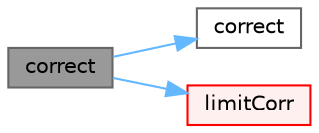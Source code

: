 digraph "correct"
{
 // LATEX_PDF_SIZE
  bgcolor="transparent";
  edge [fontname=Helvetica,fontsize=10,labelfontname=Helvetica,labelfontsize=10];
  node [fontname=Helvetica,fontsize=10,shape=box,height=0.2,width=0.4];
  rankdir="LR";
  Node1 [id="Node000001",label="correct",height=0.2,width=0.4,color="gray40", fillcolor="grey60", style="filled", fontcolor="black",tooltip=" "];
  Node1 -> Node2 [id="edge1_Node000001_Node000002",color="steelblue1",style="solid",tooltip=" "];
  Node2 [id="Node000002",label="correct",height=0.2,width=0.4,color="grey40", fillcolor="white", style="filled",URL="$combustion_2chemFoam_2hEqn_8H.html#a8f2ec7df0ad2ec79360a5d964f55de87",tooltip=" "];
  Node1 -> Node3 [id="edge2_Node000001_Node000003",color="steelblue1",style="solid",tooltip=" "];
  Node3 [id="Node000003",label="limitCorr",height=0.2,width=0.4,color="red", fillcolor="#FFF0F0", style="filled",URL="$namespaceFoam_1_1MULES.html#ac81c43eb6f670b9f50a4346d25cb01be",tooltip=" "];
}
